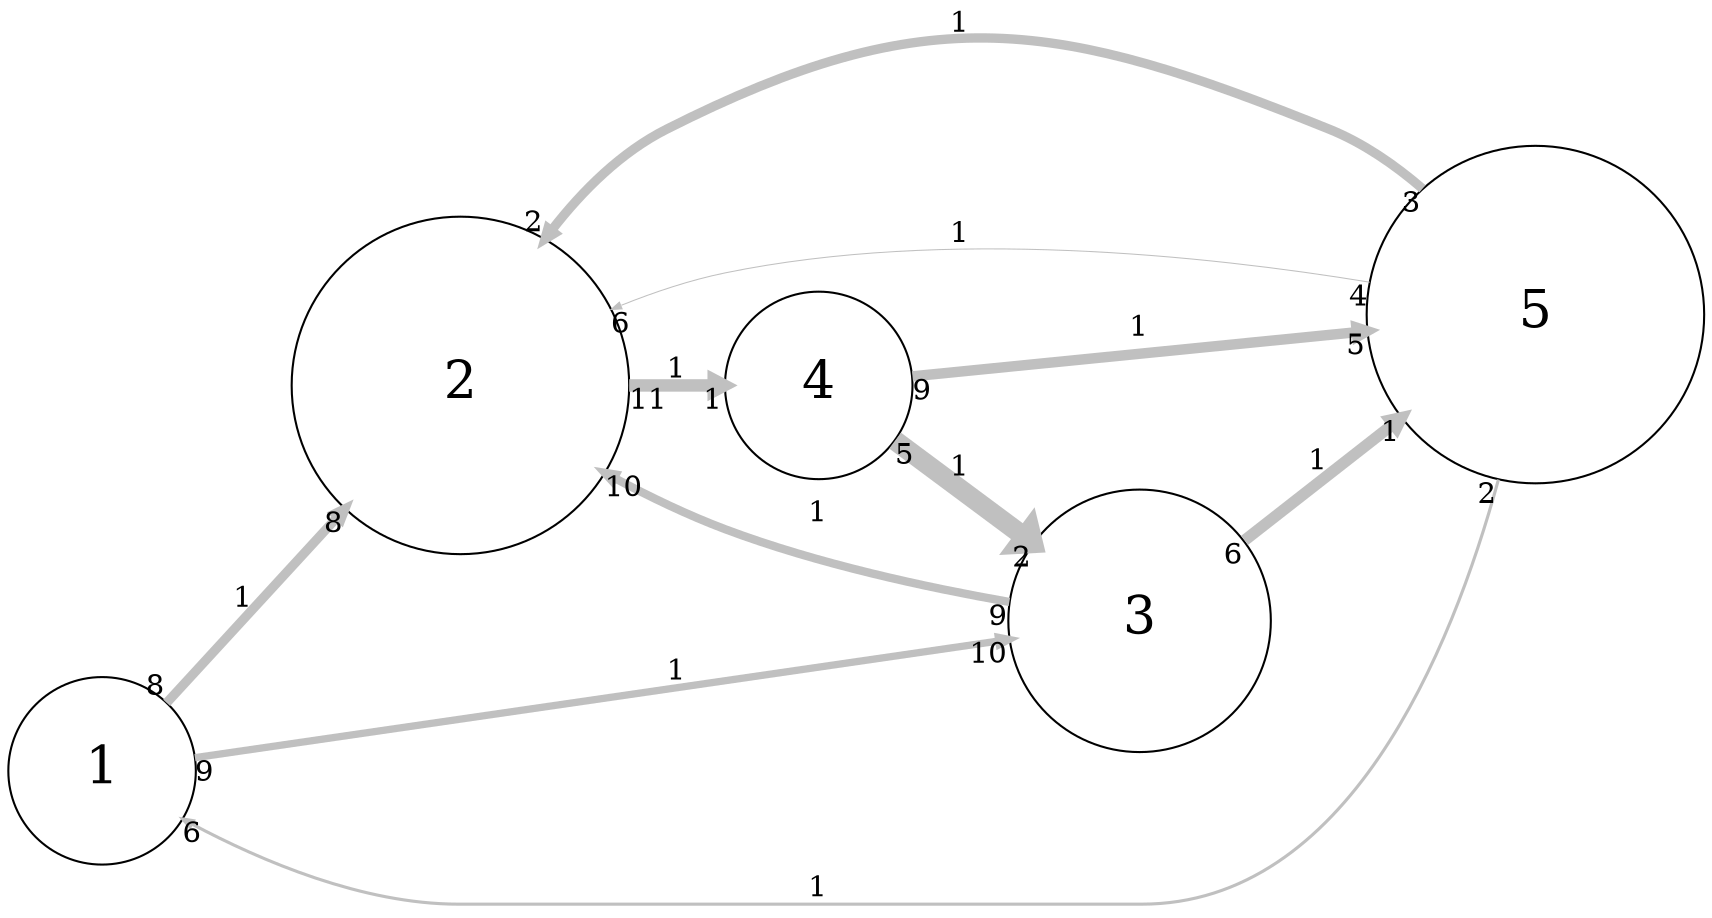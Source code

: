digraph "" {
	graph [bb="0,0,801,434.5",
		overlap=false,
		rankdir=LR,
		ratio=0.5,
		scale=1,
		splines=spline
	];
	node [fontsize=25,
		label="\N",
		shape=circle
	];
	edge [arrowsize=0.5,
		splines=true
	];
	0	[height=1.25,
		label=1,
		pos="45,67",
		width=1.25];
	1	[height=2.25,
		label=2,
		pos="214,253",
		width=2.25];
	0 -> 1	[key=0,
		capacity=1,
		color=grey,
		from_pd=7,
		head_lp="162.48,184.72",
		headlabel=8,
		label=1,
		lp="111,145.25",
		penwidth=4.5,
		pos="e,159.1,192.97 75.856,100.25 96.952,123.75 125.97,156.07 151.88,184.93",
		pt=12,
		tail_lp="72.481,108.5",
		taillabel=8,
		to_pd=7];
	2	[height=1.75,
		label=3,
		pos="533,135",
		width=1.75];
	0 -> 2	[key=0,
		capacity=1,
		color=grey,
		from_pd=8,
		head_lp="463.67,118.13",
		headlabel=10,
		label=1,
		lp="316,113.25",
		penwidth=3.5,
		pos="e,470.42,126.38 89.986,73.154 174.11,84.924 358.47,110.72 460.51,125",
		pt=14,
		tail_lp="93.361,64.904",
		taillabel=9,
		to_pd=9];
	3	[height=1.25,
		label=4,
		pos="382,253",
		width=1.25];
	1 -> 3	[key=0,
		capacity=1,
		color=grey,
		from_pd=10,
		head_lp="333.15,244.75",
		headlabel=1,
		label=1,
		lp="316,261.25",
		penwidth=6.0,
		pos="e,336.52,253 295.08,253 305.33,253 315.64,253 325.38,253",
		pt=9,
		tail_lp="301.83,244.75",
		taillabel=11,
		to_pd=0];
	2 -> 1	[key=0,
		capacity=1,
		color=grey,
		from_pd=8,
		head_lp="289.38,217.62",
		headlabel=10,
		label=1,
		lp="382,190.25",
		penwidth=4.0,
		pos="e,282.63,209.37 470.44,145.32 431.35,153.01 380.17,165.18 337,182.5 322.01,188.51 306.63,196.12 292.07,204.09",
		pt=13,
		tail_lp="467.06,153.57",
		taillabel=9,
		to_pd=9];
	4	[height=2.25,
		label=5,
		pos="720,281",
		width=2.25];
	2 -> 4	[key=0,
		capacity=1,
		color=grey,
		from_pd=5,
		head_lp="652.33,239.3",
		headlabel=1,
		label=1,
		lp="618,211.25",
		penwidth=5.5,
		pos="e,655.71,231.05 583.09,173.74 602.66,189.19 625.58,207.28 646.97,224.15",
		pt=10,
		tail_lp="586.47,165.49",
		taillabel=6,
		to_pd=0];
	3 -> 2	[key=0,
		capacity=1,
		color=grey,
		from_pd=4,
		head_lp="479.53,165.63",
		headlabel=2,
		label=1,
		lp="449,209.25",
		penwidth=9.5,
		pos="e,482.9,173.88 417.93,225.33 434.41,212.28 454.53,196.35 473.26,181.52",
		pt=2,
		tail_lp="414.56,233.58",
		taillabel=5,
		to_pd=1];
	3 -> 4	[key=0,
		capacity=1,
		color=grey,
		from_pd=8,
		head_lp="635.48,266.07",
		headlabel=5,
		label=1,
		lp="533,278.25",
		penwidth=5.0,
		pos="e,638.86,274.32 427.27,256.69 478.06,260.92 562.7,267.98 627.77,273.4",
		pt=11,
		tail_lp="430.65,248.44",
		taillabel=9,
		to_pd=4];
	4 -> 0	[key=0,
		capacity=1,
		color=grey,
		from_pd=1,
		head_lp="86.48,34.372",
		headlabel=6,
		label=1,
		lp="382,8.25",
		penwidth=1.5,
		pos="e,83.105,42.622 702.53,201.6 680.11,118.51 631.1,0 534,0 213,0 213,0 213,0 168.45,0 121.7,20.796 89.036,39.216",
		pt=18,
		tail_lp="699.16,193.35",
		taillabel=2,
		to_pd=5];
	4 -> 1	[key=0,
		capacity=1,
		color=grey,
		from_pd=2,
		head_lp="258.44,331.35",
		headlabel=2,
		label=1,
		lp="449,426.25",
		penwidth=4.5,
		pos="e,255.07,323.1 667.78,343.43 654.11,356.09 638.36,367.74 621.38,375 495.2,428.93 434.7,437.67 312.62,375 292.92,364.89 275.86,348.82 \
261.75,331.62",
		pt=12,
		tail_lp="664.4,351.68",
		taillabel=3,
		to_pd=1];
	4 -> 1	[key=1,
		capacity=1,
		color=grey,
		from_pd=3,
		head_lp="289.61,298.67",
		headlabel=6,
		label=1,
		lp="449,325.25",
		penwidth=0.5,
		pos="e,286.23,290.42 640.57,298.79 562.72,313.54 440.41,328.86 337,307 321.73,303.77 306.05,298.5 291.22,292.49",
		pt=20,
		tail_lp="637.19,290.54",
		taillabel=4,
		to_pd=5];
}
